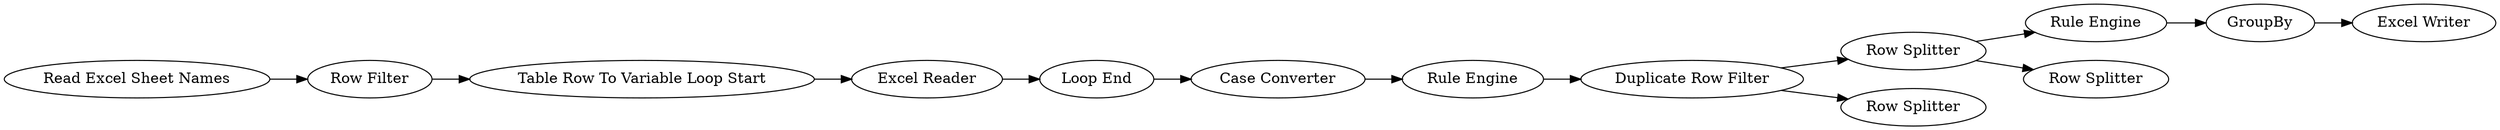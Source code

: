 digraph {
	588 -> 591
	602 -> 604
	595 -> 597
	610 -> 599
	604 -> 608
	591 -> 589
	586 -> 590
	602 -> 612
	604 -> 603
	608 -> 610
	590 -> 595
	589 -> 586
	597 -> 602
	612 [label="Row Splitter"]
	590 [label="Loop End"]
	588 [label="Read Excel Sheet Names"]
	599 [label="Excel Writer"]
	595 [label="Case Converter"]
	604 [label="Row Splitter"]
	589 [label="Table Row To Variable Loop Start"]
	597 [label="Rule Engine"]
	602 [label="Duplicate Row Filter"]
	610 [label=GroupBy]
	586 [label="Excel Reader"]
	591 [label="Row Filter"]
	603 [label="Row Splitter"]
	608 [label="Rule Engine"]
	rankdir=LR
}
